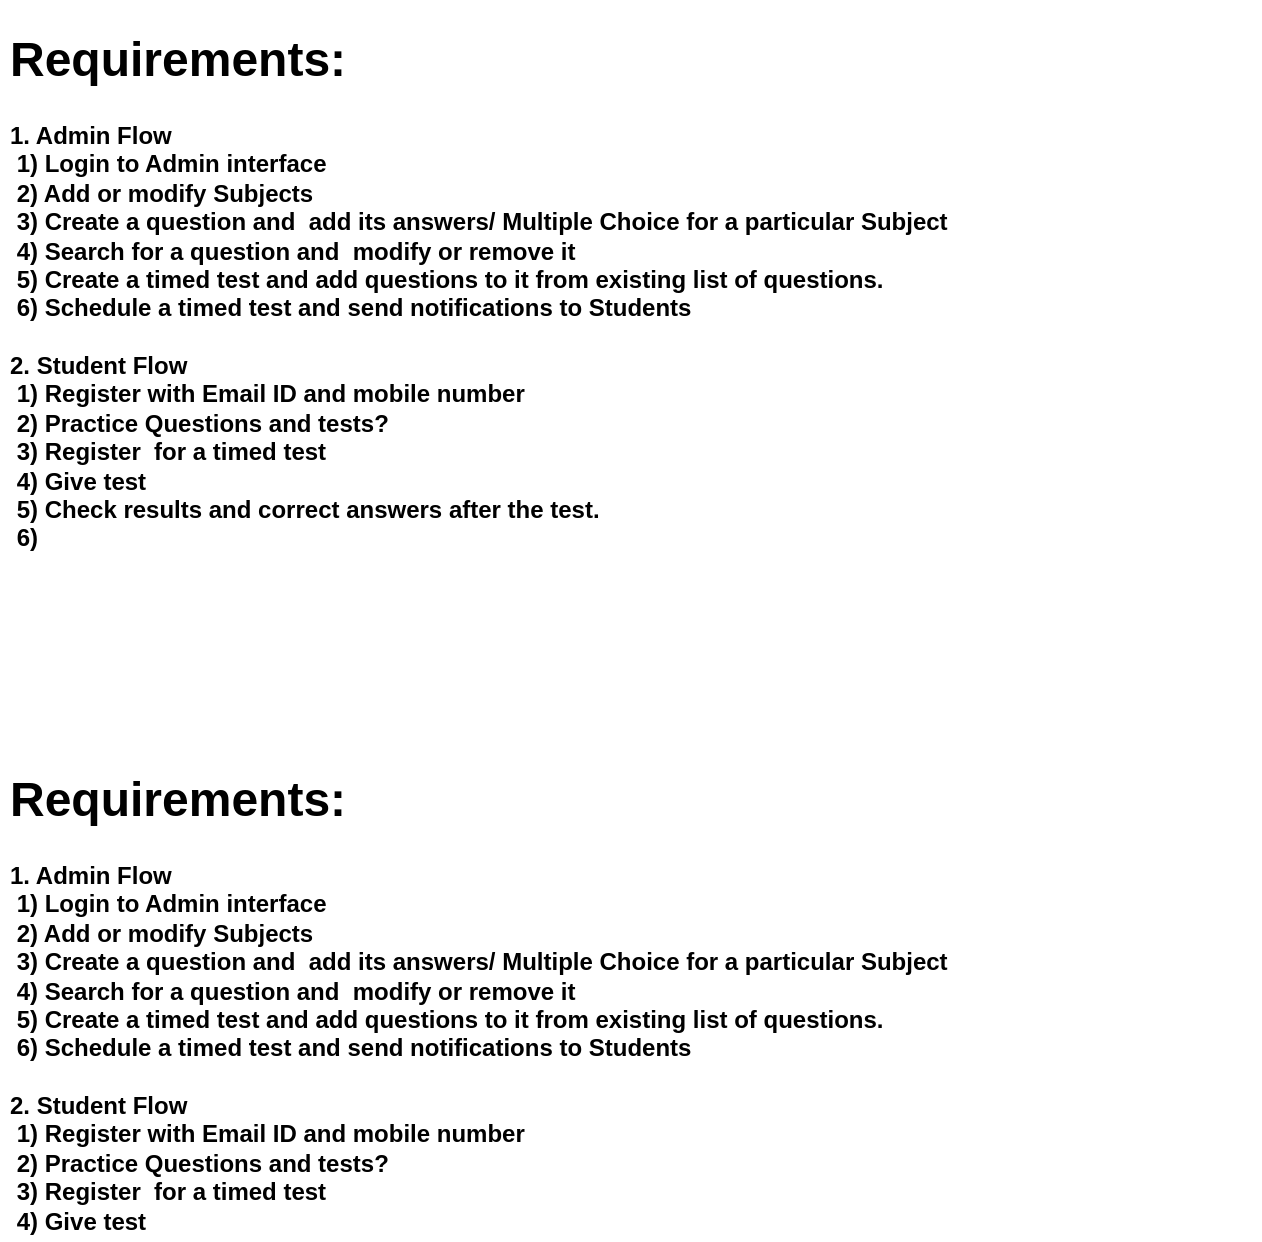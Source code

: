 <mxfile version="21.1.8" type="github">
  <diagram name="Requirements" id="MF8iuLMwMGwasEO-9yrZ">
    <mxGraphModel dx="1282" dy="782" grid="1" gridSize="10" guides="1" tooltips="1" connect="1" arrows="1" fold="1" page="1" pageScale="1" pageWidth="980" pageHeight="1390" math="0" shadow="0">
      <root>
        <mxCell id="0" />
        <mxCell id="1" parent="0" />
        <mxCell id="8Ul96H81zf3qTr5yMLvG-8" value="&lt;h1&gt;Requirements:&lt;/h1&gt;&lt;div&gt;&lt;b&gt;1. Admin Flow&lt;/b&gt;&lt;/div&gt;&lt;div&gt;&lt;b&gt;&lt;span style=&quot;white-space: pre;&quot;&gt;	&lt;/span&gt;1)&amp;nbsp;Login to Admin interface&lt;br&gt;&lt;/b&gt;&lt;/div&gt;&lt;div&gt;&lt;b&gt;&lt;span style=&quot;white-space: pre;&quot;&gt;	&lt;/span&gt;2) Add or modify Subjects&lt;br&gt;&lt;/b&gt;&lt;/div&gt;&lt;div&gt;&lt;b&gt;&lt;span style=&quot;white-space: pre;&quot;&gt;	&lt;/span&gt;3) Create a question and&amp;nbsp; add its answers/ Multiple Choice for a particular Subject&lt;br&gt;&lt;/b&gt;&lt;/div&gt;&lt;div&gt;&lt;b&gt;&lt;span style=&quot;white-space: pre;&quot;&gt;	&lt;/span&gt;4) Search for a question and&amp;nbsp; modify or remove it&lt;br&gt;&lt;/b&gt;&lt;/div&gt;&lt;div&gt;&lt;b&gt;&lt;span style=&quot;white-space: pre;&quot;&gt;	&lt;/span&gt;5) Create a timed test and add questions to it from existing list of questions.&lt;br&gt;&lt;/b&gt;&lt;/div&gt;&lt;div&gt;&lt;b&gt;&lt;span style=&quot;white-space: pre;&quot;&gt;	&lt;/span&gt;6) Schedule a timed test and send notifications to Students&lt;br&gt;&lt;/b&gt;&lt;/div&gt;&lt;div&gt;&lt;b&gt;&lt;br&gt;&lt;/b&gt;&lt;/div&gt;&lt;div&gt;&lt;b&gt;2. Student Flow&lt;/b&gt;&lt;/div&gt;&lt;div&gt;&lt;b&gt;&lt;span style=&quot;white-space: pre;&quot;&gt;	&lt;/span&gt;1) Register with Email ID and mobile number&lt;/b&gt;&lt;/div&gt;&lt;div&gt;&lt;b&gt;&lt;span style=&quot;white-space: pre;&quot;&gt;	&lt;/span&gt;2) Practice Questions and tests?&lt;/b&gt;&lt;/div&gt;&lt;div&gt;&lt;b&gt;&lt;span style=&quot;white-space: pre;&quot;&gt;	&lt;/span&gt;3) Register&amp;nbsp; for a timed test&lt;br&gt;&lt;/b&gt;&lt;/div&gt;&lt;div&gt;&lt;b&gt;&lt;span style=&quot;white-space: pre;&quot;&gt;	&lt;/span&gt;4) Give test&lt;br&gt;&lt;/b&gt;&lt;/div&gt;&lt;div&gt;&lt;b&gt;&lt;span style=&quot;white-space: pre;&quot;&gt;	&lt;/span&gt;5) Check results and correct answers after the test.&lt;br&gt;&lt;/b&gt;&lt;/div&gt;&lt;div&gt;&lt;b&gt;&lt;span style=&quot;white-space: pre;&quot;&gt;	&lt;/span&gt;6)&lt;br&gt;&lt;/b&gt;&lt;/div&gt;&lt;div&gt;&lt;span style=&quot;white-space: pre;&quot;&gt;&lt;b&gt;	&lt;/b&gt;&lt;/span&gt;&lt;br&gt;&lt;/div&gt;" style="text;html=1;strokeColor=none;fillColor=none;spacing=5;spacingTop=-20;whiteSpace=wrap;overflow=hidden;rounded=0;" vertex="1" parent="1">
          <mxGeometry x="270" y="10" width="630" height="270" as="geometry" />
        </mxCell>
        <mxCell id="8Ul96H81zf3qTr5yMLvG-11" value="&lt;h1&gt;Requirements:&lt;/h1&gt;&lt;div&gt;&lt;b&gt;1. Admin Flow&lt;/b&gt;&lt;/div&gt;&lt;div&gt;&lt;b&gt;&lt;span style=&quot;white-space: pre;&quot;&gt;	&lt;/span&gt;1)&amp;nbsp;Login to Admin interface&lt;br&gt;&lt;/b&gt;&lt;/div&gt;&lt;div&gt;&lt;b&gt;&lt;span style=&quot;white-space: pre;&quot;&gt;	&lt;/span&gt;2) Add or modify Subjects&lt;br&gt;&lt;/b&gt;&lt;/div&gt;&lt;div&gt;&lt;b&gt;&lt;span style=&quot;white-space: pre;&quot;&gt;	&lt;/span&gt;3) Create a question and&amp;nbsp; add its answers/ Multiple Choice for a particular Subject&lt;br&gt;&lt;/b&gt;&lt;/div&gt;&lt;div&gt;&lt;b&gt;&lt;span style=&quot;white-space: pre;&quot;&gt;	&lt;/span&gt;4) Search for a question and&amp;nbsp; modify or remove it&lt;br&gt;&lt;/b&gt;&lt;/div&gt;&lt;div&gt;&lt;b&gt;&lt;span style=&quot;white-space: pre;&quot;&gt;	&lt;/span&gt;5) Create a timed test and add questions to it from existing list of questions.&lt;br&gt;&lt;/b&gt;&lt;/div&gt;&lt;div&gt;&lt;b&gt;&lt;span style=&quot;white-space: pre;&quot;&gt;	&lt;/span&gt;6) Schedule a timed test and send notifications to Students&lt;br&gt;&lt;/b&gt;&lt;/div&gt;&lt;div&gt;&lt;b&gt;&lt;br&gt;&lt;/b&gt;&lt;/div&gt;&lt;div&gt;&lt;b&gt;2. Student Flow&lt;/b&gt;&lt;/div&gt;&lt;div&gt;&lt;b&gt;&lt;span style=&quot;white-space: pre;&quot;&gt;	&lt;/span&gt;1) Register with Email ID and mobile number&lt;/b&gt;&lt;/div&gt;&lt;div&gt;&lt;b&gt;&lt;span style=&quot;white-space: pre;&quot;&gt;	&lt;/span&gt;2) Practice Questions and tests?&lt;/b&gt;&lt;/div&gt;&lt;div&gt;&lt;b&gt;&lt;span style=&quot;white-space: pre;&quot;&gt;	&lt;/span&gt;3) Register&amp;nbsp; for a timed test&lt;br&gt;&lt;/b&gt;&lt;/div&gt;&lt;div&gt;&lt;b&gt;&lt;span style=&quot;white-space: pre;&quot;&gt;	&lt;/span&gt;4) Give test&lt;br&gt;&lt;/b&gt;&lt;/div&gt;&lt;div&gt;&lt;b&gt;&lt;span style=&quot;white-space: pre;&quot;&gt;	&lt;/span&gt;5) Check results and correct answers after the test.&lt;br&gt;&lt;/b&gt;&lt;/div&gt;&lt;div&gt;&lt;b&gt;&lt;span style=&quot;white-space: pre;&quot;&gt;	&lt;/span&gt;6)&lt;br&gt;&lt;/b&gt;&lt;/div&gt;&lt;div&gt;&lt;span style=&quot;white-space: pre;&quot;&gt;&lt;b&gt;	&lt;/b&gt;&lt;/span&gt;&lt;br&gt;&lt;/div&gt;" style="text;html=1;strokeColor=none;fillColor=none;spacing=5;spacingTop=-20;whiteSpace=wrap;overflow=hidden;rounded=0;" vertex="1" parent="1">
          <mxGeometry x="270" y="380" width="630" height="240" as="geometry" />
        </mxCell>
      </root>
    </mxGraphModel>
  </diagram>
</mxfile>
